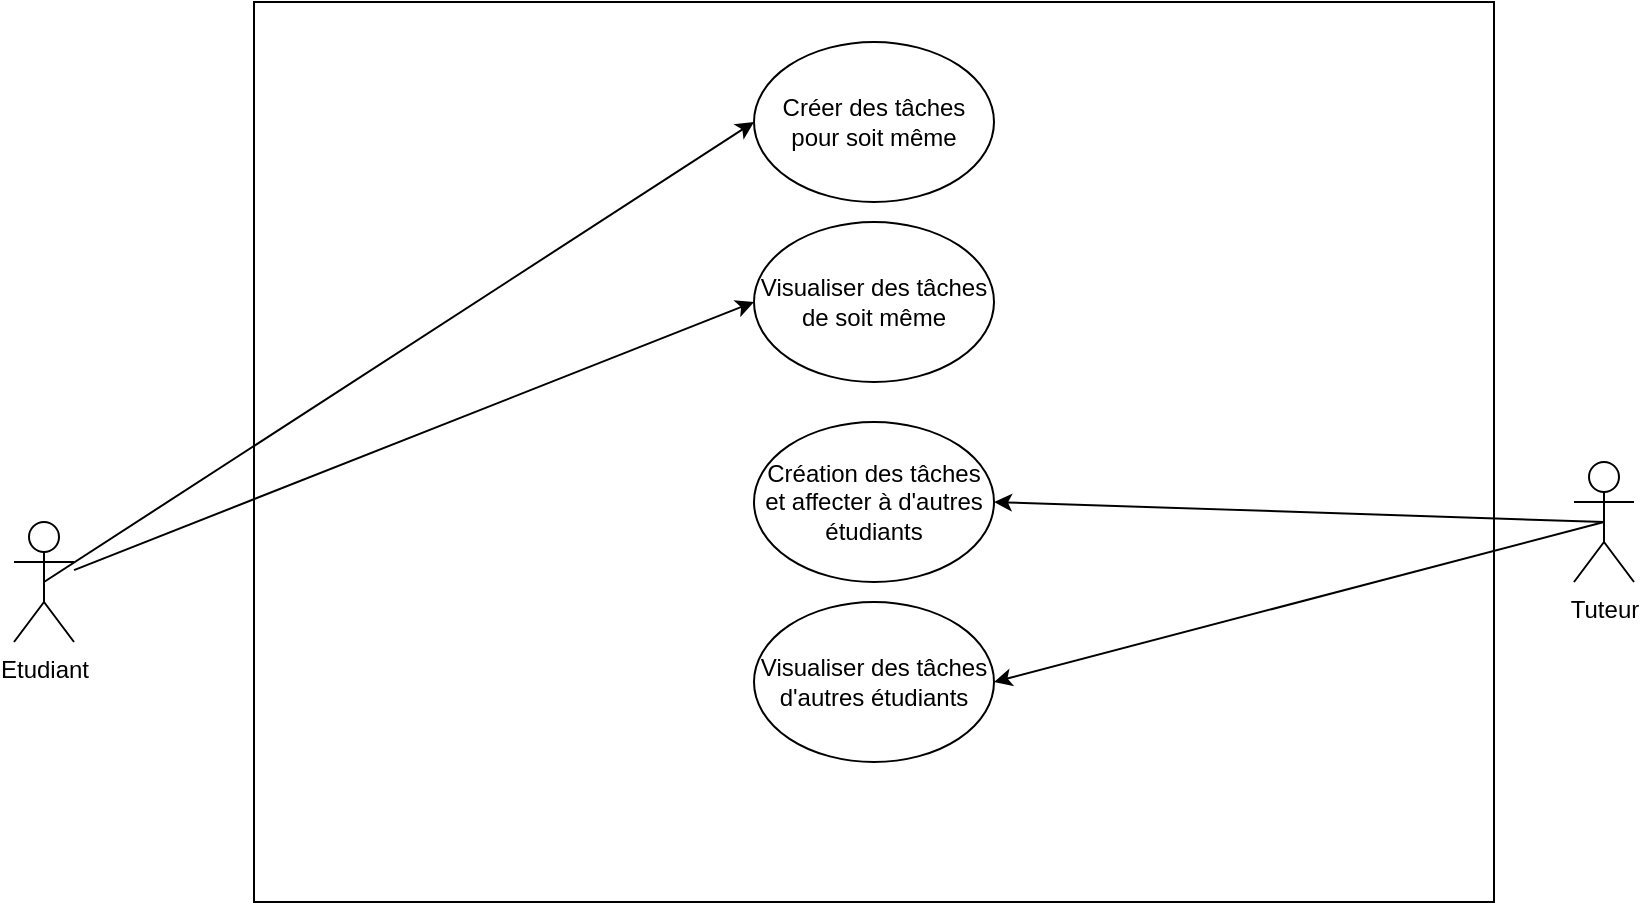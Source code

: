 <mxfile>
    <diagram id="qiD_vuD3Jqry20lJl8jK" name="Page-1">
        <mxGraphModel dx="277" dy="545" grid="1" gridSize="10" guides="1" tooltips="1" connect="1" arrows="1" fold="1" page="1" pageScale="1" pageWidth="827" pageHeight="1169" background="#ffffff" math="0" shadow="0">
            <root>
                <mxCell id="0"/>
                <mxCell id="1" parent="0"/>
                <mxCell id="2" value="Etudiant" style="shape=umlActor;verticalLabelPosition=bottom;verticalAlign=top;html=1;outlineConnect=0;" parent="1" vertex="1">
                    <mxGeometry x="40" y="330" width="30" height="60" as="geometry"/>
                </mxCell>
                <mxCell id="3" value="" style="rounded=0;whiteSpace=wrap;html=1;" parent="1" vertex="1">
                    <mxGeometry x="160" y="70" width="620" height="450" as="geometry"/>
                </mxCell>
                <mxCell id="4" value="Tuteur" style="shape=umlActor;verticalLabelPosition=bottom;verticalAlign=top;html=1;outlineConnect=0;" parent="1" vertex="1">
                    <mxGeometry x="820" y="300" width="30" height="60" as="geometry"/>
                </mxCell>
                <mxCell id="5" value="Visualiser des tâches de soit même" style="ellipse;whiteSpace=wrap;html=1;" parent="1" vertex="1">
                    <mxGeometry x="410" y="180" width="120" height="80" as="geometry"/>
                </mxCell>
                <mxCell id="6" value="Création des tâches et affecter à d'autres étudiants" style="ellipse;whiteSpace=wrap;html=1;" parent="1" vertex="1">
                    <mxGeometry x="410" y="280" width="120" height="80" as="geometry"/>
                </mxCell>
                <mxCell id="7" value="Visualiser des tâches d'autres étudiants" style="ellipse;whiteSpace=wrap;html=1;" parent="1" vertex="1">
                    <mxGeometry x="410" y="370" width="120" height="80" as="geometry"/>
                </mxCell>
                <mxCell id="8" value="Créer des tâches pour soit même" style="ellipse;whiteSpace=wrap;html=1;" parent="1" vertex="1">
                    <mxGeometry x="410" y="90" width="120" height="80" as="geometry"/>
                </mxCell>
                <mxCell id="11" value="" style="endArrow=classic;html=1;exitX=0.5;exitY=0.5;exitDx=0;exitDy=0;exitPerimeter=0;entryX=0;entryY=0.5;entryDx=0;entryDy=0;" parent="1" source="2" target="8" edge="1">
                    <mxGeometry width="50" height="50" relative="1" as="geometry">
                        <mxPoint x="390" y="280" as="sourcePoint"/>
                        <mxPoint x="440" y="230" as="targetPoint"/>
                    </mxGeometry>
                </mxCell>
                <mxCell id="12" value="" style="endArrow=classic;html=1;entryX=0;entryY=0.5;entryDx=0;entryDy=0;" parent="1" source="2" target="5" edge="1">
                    <mxGeometry width="50" height="50" relative="1" as="geometry">
                        <mxPoint x="390" y="280" as="sourcePoint"/>
                        <mxPoint x="440" y="230" as="targetPoint"/>
                    </mxGeometry>
                </mxCell>
                <mxCell id="13" value="" style="endArrow=classic;html=1;exitX=0.5;exitY=0.5;exitDx=0;exitDy=0;exitPerimeter=0;entryX=1;entryY=0.5;entryDx=0;entryDy=0;" parent="1" source="4" target="6" edge="1">
                    <mxGeometry width="50" height="50" relative="1" as="geometry">
                        <mxPoint x="390" y="280" as="sourcePoint"/>
                        <mxPoint x="440" y="230" as="targetPoint"/>
                    </mxGeometry>
                </mxCell>
                <mxCell id="14" value="" style="endArrow=classic;html=1;exitX=0.5;exitY=0.5;exitDx=0;exitDy=0;exitPerimeter=0;entryX=1;entryY=0.5;entryDx=0;entryDy=0;" parent="1" source="4" target="7" edge="1">
                    <mxGeometry width="50" height="50" relative="1" as="geometry">
                        <mxPoint x="390" y="280" as="sourcePoint"/>
                        <mxPoint x="440" y="230" as="targetPoint"/>
                    </mxGeometry>
                </mxCell>
            </root>
        </mxGraphModel>
    </diagram>
</mxfile>